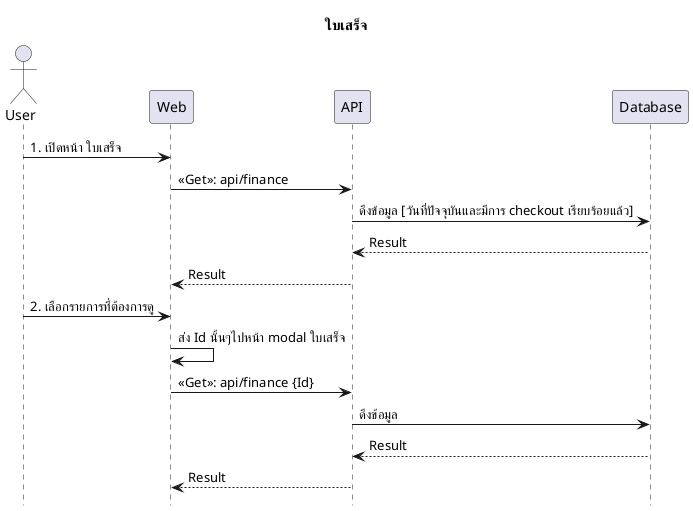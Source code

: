 @startuml

hide footbox
title ใบเสร็จ

actor User
participant "Web" as Client
participant "API" as API
participant "Database" as DB

User -> Client:1. เปิดหน้า ใบเสร็จ
Client -> API: <<Get>>: api/finance
API -> DB: ดึงข้อมูล [วันที่ปัจจุบันและมีการ checkout เรียบร้อยแล้ว]
DB --> API: Result
API --> Client: Result


User -> Client:2. เลือกรายการที่ต้องการดู
Client -> Client: ส่ง Id นั้นๆไปหน้า modal ใบเสร็จ
Client -> API: <<Get>>: api/finance {Id} 
API -> DB: ดึงข้อมูล
DB --> API: Result
API --> Client: Result

@enduml